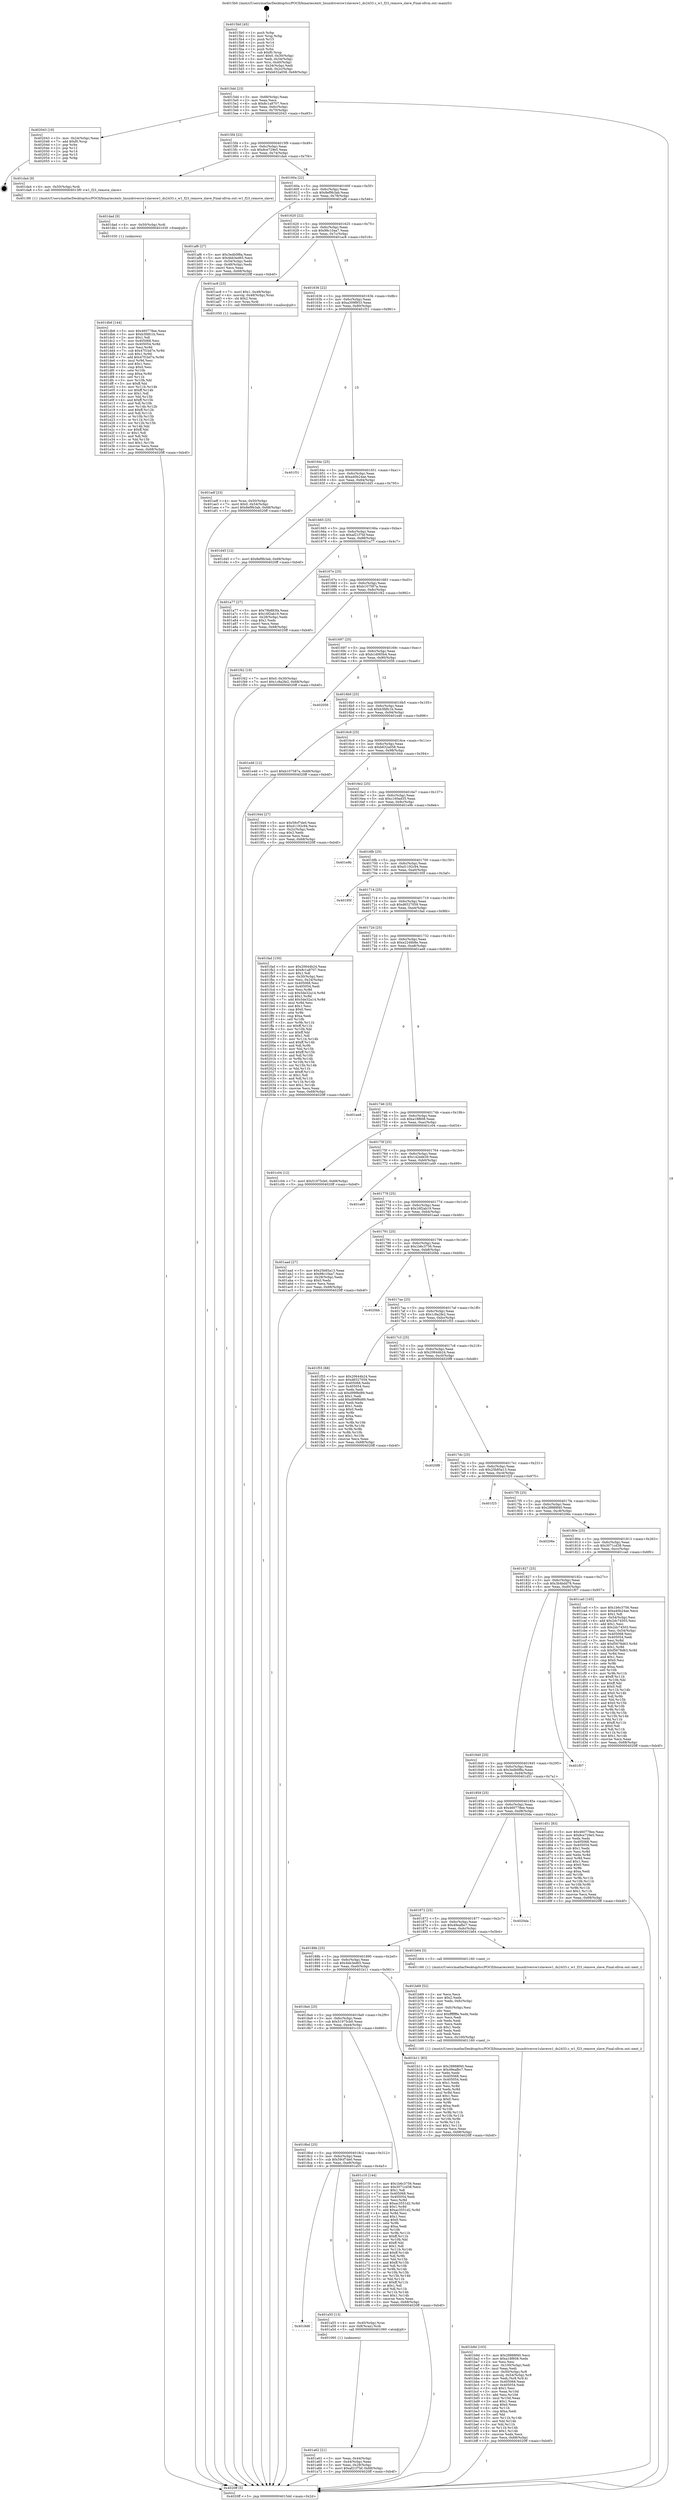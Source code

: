 digraph "0x4015b0" {
  label = "0x4015b0 (/mnt/c/Users/mathe/Desktop/tcc/POCII/binaries/extr_linuxdriversw1slavesw1_ds2433.c_w1_f23_remove_slave_Final-ollvm.out::main(0))"
  labelloc = "t"
  node[shape=record]

  Entry [label="",width=0.3,height=0.3,shape=circle,fillcolor=black,style=filled]
  "0x4015dd" [label="{
     0x4015dd [23]\l
     | [instrs]\l
     &nbsp;&nbsp;0x4015dd \<+3\>: mov -0x68(%rbp),%eax\l
     &nbsp;&nbsp;0x4015e0 \<+2\>: mov %eax,%ecx\l
     &nbsp;&nbsp;0x4015e2 \<+6\>: sub $0x8c1a8707,%ecx\l
     &nbsp;&nbsp;0x4015e8 \<+3\>: mov %eax,-0x6c(%rbp)\l
     &nbsp;&nbsp;0x4015eb \<+3\>: mov %ecx,-0x70(%rbp)\l
     &nbsp;&nbsp;0x4015ee \<+6\>: je 0000000000402043 \<main+0xa93\>\l
  }"]
  "0x402043" [label="{
     0x402043 [19]\l
     | [instrs]\l
     &nbsp;&nbsp;0x402043 \<+3\>: mov -0x24(%rbp),%eax\l
     &nbsp;&nbsp;0x402046 \<+7\>: add $0xf0,%rsp\l
     &nbsp;&nbsp;0x40204d \<+1\>: pop %rbx\l
     &nbsp;&nbsp;0x40204e \<+2\>: pop %r12\l
     &nbsp;&nbsp;0x402050 \<+2\>: pop %r14\l
     &nbsp;&nbsp;0x402052 \<+2\>: pop %r15\l
     &nbsp;&nbsp;0x402054 \<+1\>: pop %rbp\l
     &nbsp;&nbsp;0x402055 \<+1\>: ret\l
  }"]
  "0x4015f4" [label="{
     0x4015f4 [22]\l
     | [instrs]\l
     &nbsp;&nbsp;0x4015f4 \<+5\>: jmp 00000000004015f9 \<main+0x49\>\l
     &nbsp;&nbsp;0x4015f9 \<+3\>: mov -0x6c(%rbp),%eax\l
     &nbsp;&nbsp;0x4015fc \<+5\>: sub $0x8ce729e5,%eax\l
     &nbsp;&nbsp;0x401601 \<+3\>: mov %eax,-0x74(%rbp)\l
     &nbsp;&nbsp;0x401604 \<+6\>: je 0000000000401da4 \<main+0x7f4\>\l
  }"]
  Exit [label="",width=0.3,height=0.3,shape=circle,fillcolor=black,style=filled,peripheries=2]
  "0x401da4" [label="{
     0x401da4 [9]\l
     | [instrs]\l
     &nbsp;&nbsp;0x401da4 \<+4\>: mov -0x50(%rbp),%rdi\l
     &nbsp;&nbsp;0x401da8 \<+5\>: call 00000000004013f0 \<w1_f23_remove_slave\>\l
     | [calls]\l
     &nbsp;&nbsp;0x4013f0 \{1\} (/mnt/c/Users/mathe/Desktop/tcc/POCII/binaries/extr_linuxdriversw1slavesw1_ds2433.c_w1_f23_remove_slave_Final-ollvm.out::w1_f23_remove_slave)\l
  }"]
  "0x40160a" [label="{
     0x40160a [22]\l
     | [instrs]\l
     &nbsp;&nbsp;0x40160a \<+5\>: jmp 000000000040160f \<main+0x5f\>\l
     &nbsp;&nbsp;0x40160f \<+3\>: mov -0x6c(%rbp),%eax\l
     &nbsp;&nbsp;0x401612 \<+5\>: sub $0x8ef9b3ab,%eax\l
     &nbsp;&nbsp;0x401617 \<+3\>: mov %eax,-0x78(%rbp)\l
     &nbsp;&nbsp;0x40161a \<+6\>: je 0000000000401af6 \<main+0x546\>\l
  }"]
  "0x401db6" [label="{
     0x401db6 [144]\l
     | [instrs]\l
     &nbsp;&nbsp;0x401db6 \<+5\>: mov $0x460778ee,%eax\l
     &nbsp;&nbsp;0x401dbb \<+5\>: mov $0xb3fdfc1b,%ecx\l
     &nbsp;&nbsp;0x401dc0 \<+2\>: mov $0x1,%dl\l
     &nbsp;&nbsp;0x401dc2 \<+7\>: mov 0x405068,%esi\l
     &nbsp;&nbsp;0x401dc9 \<+8\>: mov 0x405054,%r8d\l
     &nbsp;&nbsp;0x401dd1 \<+3\>: mov %esi,%r9d\l
     &nbsp;&nbsp;0x401dd4 \<+7\>: sub $0x47f1bd7e,%r9d\l
     &nbsp;&nbsp;0x401ddb \<+4\>: sub $0x1,%r9d\l
     &nbsp;&nbsp;0x401ddf \<+7\>: add $0x47f1bd7e,%r9d\l
     &nbsp;&nbsp;0x401de6 \<+4\>: imul %r9d,%esi\l
     &nbsp;&nbsp;0x401dea \<+3\>: and $0x1,%esi\l
     &nbsp;&nbsp;0x401ded \<+3\>: cmp $0x0,%esi\l
     &nbsp;&nbsp;0x401df0 \<+4\>: sete %r10b\l
     &nbsp;&nbsp;0x401df4 \<+4\>: cmp $0xa,%r8d\l
     &nbsp;&nbsp;0x401df8 \<+4\>: setl %r11b\l
     &nbsp;&nbsp;0x401dfc \<+3\>: mov %r10b,%bl\l
     &nbsp;&nbsp;0x401dff \<+3\>: xor $0xff,%bl\l
     &nbsp;&nbsp;0x401e02 \<+3\>: mov %r11b,%r14b\l
     &nbsp;&nbsp;0x401e05 \<+4\>: xor $0xff,%r14b\l
     &nbsp;&nbsp;0x401e09 \<+3\>: xor $0x1,%dl\l
     &nbsp;&nbsp;0x401e0c \<+3\>: mov %bl,%r15b\l
     &nbsp;&nbsp;0x401e0f \<+4\>: and $0xff,%r15b\l
     &nbsp;&nbsp;0x401e13 \<+3\>: and %dl,%r10b\l
     &nbsp;&nbsp;0x401e16 \<+3\>: mov %r14b,%r12b\l
     &nbsp;&nbsp;0x401e19 \<+4\>: and $0xff,%r12b\l
     &nbsp;&nbsp;0x401e1d \<+3\>: and %dl,%r11b\l
     &nbsp;&nbsp;0x401e20 \<+3\>: or %r10b,%r15b\l
     &nbsp;&nbsp;0x401e23 \<+3\>: or %r11b,%r12b\l
     &nbsp;&nbsp;0x401e26 \<+3\>: xor %r12b,%r15b\l
     &nbsp;&nbsp;0x401e29 \<+3\>: or %r14b,%bl\l
     &nbsp;&nbsp;0x401e2c \<+3\>: xor $0xff,%bl\l
     &nbsp;&nbsp;0x401e2f \<+3\>: or $0x1,%dl\l
     &nbsp;&nbsp;0x401e32 \<+2\>: and %dl,%bl\l
     &nbsp;&nbsp;0x401e34 \<+3\>: or %bl,%r15b\l
     &nbsp;&nbsp;0x401e37 \<+4\>: test $0x1,%r15b\l
     &nbsp;&nbsp;0x401e3b \<+3\>: cmovne %ecx,%eax\l
     &nbsp;&nbsp;0x401e3e \<+3\>: mov %eax,-0x68(%rbp)\l
     &nbsp;&nbsp;0x401e41 \<+5\>: jmp 00000000004020ff \<main+0xb4f\>\l
  }"]
  "0x401af6" [label="{
     0x401af6 [27]\l
     | [instrs]\l
     &nbsp;&nbsp;0x401af6 \<+5\>: mov $0x3edb0f8a,%eax\l
     &nbsp;&nbsp;0x401afb \<+5\>: mov $0x4bb3ed65,%ecx\l
     &nbsp;&nbsp;0x401b00 \<+3\>: mov -0x54(%rbp),%edx\l
     &nbsp;&nbsp;0x401b03 \<+3\>: cmp -0x48(%rbp),%edx\l
     &nbsp;&nbsp;0x401b06 \<+3\>: cmovl %ecx,%eax\l
     &nbsp;&nbsp;0x401b09 \<+3\>: mov %eax,-0x68(%rbp)\l
     &nbsp;&nbsp;0x401b0c \<+5\>: jmp 00000000004020ff \<main+0xb4f\>\l
  }"]
  "0x401620" [label="{
     0x401620 [22]\l
     | [instrs]\l
     &nbsp;&nbsp;0x401620 \<+5\>: jmp 0000000000401625 \<main+0x75\>\l
     &nbsp;&nbsp;0x401625 \<+3\>: mov -0x6c(%rbp),%eax\l
     &nbsp;&nbsp;0x401628 \<+5\>: sub $0x98c10aa7,%eax\l
     &nbsp;&nbsp;0x40162d \<+3\>: mov %eax,-0x7c(%rbp)\l
     &nbsp;&nbsp;0x401630 \<+6\>: je 0000000000401ac8 \<main+0x518\>\l
  }"]
  "0x401dad" [label="{
     0x401dad [9]\l
     | [instrs]\l
     &nbsp;&nbsp;0x401dad \<+4\>: mov -0x50(%rbp),%rdi\l
     &nbsp;&nbsp;0x401db1 \<+5\>: call 0000000000401030 \<free@plt\>\l
     | [calls]\l
     &nbsp;&nbsp;0x401030 \{1\} (unknown)\l
  }"]
  "0x401ac8" [label="{
     0x401ac8 [23]\l
     | [instrs]\l
     &nbsp;&nbsp;0x401ac8 \<+7\>: movl $0x1,-0x48(%rbp)\l
     &nbsp;&nbsp;0x401acf \<+4\>: movslq -0x48(%rbp),%rax\l
     &nbsp;&nbsp;0x401ad3 \<+4\>: shl $0x2,%rax\l
     &nbsp;&nbsp;0x401ad7 \<+3\>: mov %rax,%rdi\l
     &nbsp;&nbsp;0x401ada \<+5\>: call 0000000000401050 \<malloc@plt\>\l
     | [calls]\l
     &nbsp;&nbsp;0x401050 \{1\} (unknown)\l
  }"]
  "0x401636" [label="{
     0x401636 [22]\l
     | [instrs]\l
     &nbsp;&nbsp;0x401636 \<+5\>: jmp 000000000040163b \<main+0x8b\>\l
     &nbsp;&nbsp;0x40163b \<+3\>: mov -0x6c(%rbp),%eax\l
     &nbsp;&nbsp;0x40163e \<+5\>: sub $0xa309f933,%eax\l
     &nbsp;&nbsp;0x401643 \<+3\>: mov %eax,-0x80(%rbp)\l
     &nbsp;&nbsp;0x401646 \<+6\>: je 0000000000401f31 \<main+0x981\>\l
  }"]
  "0x401b9d" [label="{
     0x401b9d [103]\l
     | [instrs]\l
     &nbsp;&nbsp;0x401b9d \<+5\>: mov $0x28888f40,%ecx\l
     &nbsp;&nbsp;0x401ba2 \<+5\>: mov $0xa18f608,%edx\l
     &nbsp;&nbsp;0x401ba7 \<+2\>: xor %esi,%esi\l
     &nbsp;&nbsp;0x401ba9 \<+6\>: mov -0x100(%rbp),%edi\l
     &nbsp;&nbsp;0x401baf \<+3\>: imul %eax,%edi\l
     &nbsp;&nbsp;0x401bb2 \<+4\>: mov -0x50(%rbp),%r8\l
     &nbsp;&nbsp;0x401bb6 \<+4\>: movslq -0x54(%rbp),%r9\l
     &nbsp;&nbsp;0x401bba \<+4\>: mov %edi,(%r8,%r9,4)\l
     &nbsp;&nbsp;0x401bbe \<+7\>: mov 0x405068,%eax\l
     &nbsp;&nbsp;0x401bc5 \<+7\>: mov 0x405054,%edi\l
     &nbsp;&nbsp;0x401bcc \<+3\>: sub $0x1,%esi\l
     &nbsp;&nbsp;0x401bcf \<+3\>: mov %eax,%r10d\l
     &nbsp;&nbsp;0x401bd2 \<+3\>: add %esi,%r10d\l
     &nbsp;&nbsp;0x401bd5 \<+4\>: imul %r10d,%eax\l
     &nbsp;&nbsp;0x401bd9 \<+3\>: and $0x1,%eax\l
     &nbsp;&nbsp;0x401bdc \<+3\>: cmp $0x0,%eax\l
     &nbsp;&nbsp;0x401bdf \<+4\>: sete %r11b\l
     &nbsp;&nbsp;0x401be3 \<+3\>: cmp $0xa,%edi\l
     &nbsp;&nbsp;0x401be6 \<+3\>: setl %bl\l
     &nbsp;&nbsp;0x401be9 \<+3\>: mov %r11b,%r14b\l
     &nbsp;&nbsp;0x401bec \<+3\>: and %bl,%r14b\l
     &nbsp;&nbsp;0x401bef \<+3\>: xor %bl,%r11b\l
     &nbsp;&nbsp;0x401bf2 \<+3\>: or %r11b,%r14b\l
     &nbsp;&nbsp;0x401bf5 \<+4\>: test $0x1,%r14b\l
     &nbsp;&nbsp;0x401bf9 \<+3\>: cmovne %edx,%ecx\l
     &nbsp;&nbsp;0x401bfc \<+3\>: mov %ecx,-0x68(%rbp)\l
     &nbsp;&nbsp;0x401bff \<+5\>: jmp 00000000004020ff \<main+0xb4f\>\l
  }"]
  "0x401f31" [label="{
     0x401f31\l
  }", style=dashed]
  "0x40164c" [label="{
     0x40164c [25]\l
     | [instrs]\l
     &nbsp;&nbsp;0x40164c \<+5\>: jmp 0000000000401651 \<main+0xa1\>\l
     &nbsp;&nbsp;0x401651 \<+3\>: mov -0x6c(%rbp),%eax\l
     &nbsp;&nbsp;0x401654 \<+5\>: sub $0xa40b24ae,%eax\l
     &nbsp;&nbsp;0x401659 \<+6\>: mov %eax,-0x84(%rbp)\l
     &nbsp;&nbsp;0x40165f \<+6\>: je 0000000000401d45 \<main+0x795\>\l
  }"]
  "0x401b69" [label="{
     0x401b69 [52]\l
     | [instrs]\l
     &nbsp;&nbsp;0x401b69 \<+2\>: xor %ecx,%ecx\l
     &nbsp;&nbsp;0x401b6b \<+5\>: mov $0x2,%edx\l
     &nbsp;&nbsp;0x401b70 \<+6\>: mov %edx,-0xfc(%rbp)\l
     &nbsp;&nbsp;0x401b76 \<+1\>: cltd\l
     &nbsp;&nbsp;0x401b77 \<+6\>: mov -0xfc(%rbp),%esi\l
     &nbsp;&nbsp;0x401b7d \<+2\>: idiv %esi\l
     &nbsp;&nbsp;0x401b7f \<+6\>: imul $0xfffffffe,%edx,%edx\l
     &nbsp;&nbsp;0x401b85 \<+2\>: mov %ecx,%edi\l
     &nbsp;&nbsp;0x401b87 \<+2\>: sub %edx,%edi\l
     &nbsp;&nbsp;0x401b89 \<+2\>: mov %ecx,%edx\l
     &nbsp;&nbsp;0x401b8b \<+3\>: sub $0x1,%edx\l
     &nbsp;&nbsp;0x401b8e \<+2\>: add %edx,%edi\l
     &nbsp;&nbsp;0x401b90 \<+2\>: sub %edi,%ecx\l
     &nbsp;&nbsp;0x401b92 \<+6\>: mov %ecx,-0x100(%rbp)\l
     &nbsp;&nbsp;0x401b98 \<+5\>: call 0000000000401160 \<next_i\>\l
     | [calls]\l
     &nbsp;&nbsp;0x401160 \{1\} (/mnt/c/Users/mathe/Desktop/tcc/POCII/binaries/extr_linuxdriversw1slavesw1_ds2433.c_w1_f23_remove_slave_Final-ollvm.out::next_i)\l
  }"]
  "0x401d45" [label="{
     0x401d45 [12]\l
     | [instrs]\l
     &nbsp;&nbsp;0x401d45 \<+7\>: movl $0x8ef9b3ab,-0x68(%rbp)\l
     &nbsp;&nbsp;0x401d4c \<+5\>: jmp 00000000004020ff \<main+0xb4f\>\l
  }"]
  "0x401665" [label="{
     0x401665 [25]\l
     | [instrs]\l
     &nbsp;&nbsp;0x401665 \<+5\>: jmp 000000000040166a \<main+0xba\>\l
     &nbsp;&nbsp;0x40166a \<+3\>: mov -0x6c(%rbp),%eax\l
     &nbsp;&nbsp;0x40166d \<+5\>: sub $0xaf21f7bf,%eax\l
     &nbsp;&nbsp;0x401672 \<+6\>: mov %eax,-0x88(%rbp)\l
     &nbsp;&nbsp;0x401678 \<+6\>: je 0000000000401a77 \<main+0x4c7\>\l
  }"]
  "0x401adf" [label="{
     0x401adf [23]\l
     | [instrs]\l
     &nbsp;&nbsp;0x401adf \<+4\>: mov %rax,-0x50(%rbp)\l
     &nbsp;&nbsp;0x401ae3 \<+7\>: movl $0x0,-0x54(%rbp)\l
     &nbsp;&nbsp;0x401aea \<+7\>: movl $0x8ef9b3ab,-0x68(%rbp)\l
     &nbsp;&nbsp;0x401af1 \<+5\>: jmp 00000000004020ff \<main+0xb4f\>\l
  }"]
  "0x401a77" [label="{
     0x401a77 [27]\l
     | [instrs]\l
     &nbsp;&nbsp;0x401a77 \<+5\>: mov $0x79b883fa,%eax\l
     &nbsp;&nbsp;0x401a7c \<+5\>: mov $0x16f2ab19,%ecx\l
     &nbsp;&nbsp;0x401a81 \<+3\>: mov -0x28(%rbp),%edx\l
     &nbsp;&nbsp;0x401a84 \<+3\>: cmp $0x1,%edx\l
     &nbsp;&nbsp;0x401a87 \<+3\>: cmovl %ecx,%eax\l
     &nbsp;&nbsp;0x401a8a \<+3\>: mov %eax,-0x68(%rbp)\l
     &nbsp;&nbsp;0x401a8d \<+5\>: jmp 00000000004020ff \<main+0xb4f\>\l
  }"]
  "0x40167e" [label="{
     0x40167e [25]\l
     | [instrs]\l
     &nbsp;&nbsp;0x40167e \<+5\>: jmp 0000000000401683 \<main+0xd3\>\l
     &nbsp;&nbsp;0x401683 \<+3\>: mov -0x6c(%rbp),%eax\l
     &nbsp;&nbsp;0x401686 \<+5\>: sub $0xb107587a,%eax\l
     &nbsp;&nbsp;0x40168b \<+6\>: mov %eax,-0x8c(%rbp)\l
     &nbsp;&nbsp;0x401691 \<+6\>: je 0000000000401f42 \<main+0x992\>\l
  }"]
  "0x401a62" [label="{
     0x401a62 [21]\l
     | [instrs]\l
     &nbsp;&nbsp;0x401a62 \<+3\>: mov %eax,-0x44(%rbp)\l
     &nbsp;&nbsp;0x401a65 \<+3\>: mov -0x44(%rbp),%eax\l
     &nbsp;&nbsp;0x401a68 \<+3\>: mov %eax,-0x28(%rbp)\l
     &nbsp;&nbsp;0x401a6b \<+7\>: movl $0xaf21f7bf,-0x68(%rbp)\l
     &nbsp;&nbsp;0x401a72 \<+5\>: jmp 00000000004020ff \<main+0xb4f\>\l
  }"]
  "0x401f42" [label="{
     0x401f42 [19]\l
     | [instrs]\l
     &nbsp;&nbsp;0x401f42 \<+7\>: movl $0x0,-0x30(%rbp)\l
     &nbsp;&nbsp;0x401f49 \<+7\>: movl $0x1c8a2fe2,-0x68(%rbp)\l
     &nbsp;&nbsp;0x401f50 \<+5\>: jmp 00000000004020ff \<main+0xb4f\>\l
  }"]
  "0x401697" [label="{
     0x401697 [25]\l
     | [instrs]\l
     &nbsp;&nbsp;0x401697 \<+5\>: jmp 000000000040169c \<main+0xec\>\l
     &nbsp;&nbsp;0x40169c \<+3\>: mov -0x6c(%rbp),%eax\l
     &nbsp;&nbsp;0x40169f \<+5\>: sub $0xb1d065b4,%eax\l
     &nbsp;&nbsp;0x4016a4 \<+6\>: mov %eax,-0x90(%rbp)\l
     &nbsp;&nbsp;0x4016aa \<+6\>: je 0000000000402056 \<main+0xaa6\>\l
  }"]
  "0x4018d6" [label="{
     0x4018d6\l
  }", style=dashed]
  "0x402056" [label="{
     0x402056\l
  }", style=dashed]
  "0x4016b0" [label="{
     0x4016b0 [25]\l
     | [instrs]\l
     &nbsp;&nbsp;0x4016b0 \<+5\>: jmp 00000000004016b5 \<main+0x105\>\l
     &nbsp;&nbsp;0x4016b5 \<+3\>: mov -0x6c(%rbp),%eax\l
     &nbsp;&nbsp;0x4016b8 \<+5\>: sub $0xb3fdfc1b,%eax\l
     &nbsp;&nbsp;0x4016bd \<+6\>: mov %eax,-0x94(%rbp)\l
     &nbsp;&nbsp;0x4016c3 \<+6\>: je 0000000000401e46 \<main+0x896\>\l
  }"]
  "0x401a55" [label="{
     0x401a55 [13]\l
     | [instrs]\l
     &nbsp;&nbsp;0x401a55 \<+4\>: mov -0x40(%rbp),%rax\l
     &nbsp;&nbsp;0x401a59 \<+4\>: mov 0x8(%rax),%rdi\l
     &nbsp;&nbsp;0x401a5d \<+5\>: call 0000000000401060 \<atoi@plt\>\l
     | [calls]\l
     &nbsp;&nbsp;0x401060 \{1\} (unknown)\l
  }"]
  "0x401e46" [label="{
     0x401e46 [12]\l
     | [instrs]\l
     &nbsp;&nbsp;0x401e46 \<+7\>: movl $0xb107587a,-0x68(%rbp)\l
     &nbsp;&nbsp;0x401e4d \<+5\>: jmp 00000000004020ff \<main+0xb4f\>\l
  }"]
  "0x4016c9" [label="{
     0x4016c9 [25]\l
     | [instrs]\l
     &nbsp;&nbsp;0x4016c9 \<+5\>: jmp 00000000004016ce \<main+0x11e\>\l
     &nbsp;&nbsp;0x4016ce \<+3\>: mov -0x6c(%rbp),%eax\l
     &nbsp;&nbsp;0x4016d1 \<+5\>: sub $0xb632a058,%eax\l
     &nbsp;&nbsp;0x4016d6 \<+6\>: mov %eax,-0x98(%rbp)\l
     &nbsp;&nbsp;0x4016dc \<+6\>: je 0000000000401944 \<main+0x394\>\l
  }"]
  "0x4018bd" [label="{
     0x4018bd [25]\l
     | [instrs]\l
     &nbsp;&nbsp;0x4018bd \<+5\>: jmp 00000000004018c2 \<main+0x312\>\l
     &nbsp;&nbsp;0x4018c2 \<+3\>: mov -0x6c(%rbp),%eax\l
     &nbsp;&nbsp;0x4018c5 \<+5\>: sub $0x59cf7de0,%eax\l
     &nbsp;&nbsp;0x4018ca \<+6\>: mov %eax,-0xe8(%rbp)\l
     &nbsp;&nbsp;0x4018d0 \<+6\>: je 0000000000401a55 \<main+0x4a5\>\l
  }"]
  "0x401944" [label="{
     0x401944 [27]\l
     | [instrs]\l
     &nbsp;&nbsp;0x401944 \<+5\>: mov $0x59cf7de0,%eax\l
     &nbsp;&nbsp;0x401949 \<+5\>: mov $0xd1192c94,%ecx\l
     &nbsp;&nbsp;0x40194e \<+3\>: mov -0x2c(%rbp),%edx\l
     &nbsp;&nbsp;0x401951 \<+3\>: cmp $0x2,%edx\l
     &nbsp;&nbsp;0x401954 \<+3\>: cmovne %ecx,%eax\l
     &nbsp;&nbsp;0x401957 \<+3\>: mov %eax,-0x68(%rbp)\l
     &nbsp;&nbsp;0x40195a \<+5\>: jmp 00000000004020ff \<main+0xb4f\>\l
  }"]
  "0x4016e2" [label="{
     0x4016e2 [25]\l
     | [instrs]\l
     &nbsp;&nbsp;0x4016e2 \<+5\>: jmp 00000000004016e7 \<main+0x137\>\l
     &nbsp;&nbsp;0x4016e7 \<+3\>: mov -0x6c(%rbp),%eax\l
     &nbsp;&nbsp;0x4016ea \<+5\>: sub $0xc160ad35,%eax\l
     &nbsp;&nbsp;0x4016ef \<+6\>: mov %eax,-0x9c(%rbp)\l
     &nbsp;&nbsp;0x4016f5 \<+6\>: je 0000000000401e9b \<main+0x8eb\>\l
  }"]
  "0x4020ff" [label="{
     0x4020ff [5]\l
     | [instrs]\l
     &nbsp;&nbsp;0x4020ff \<+5\>: jmp 00000000004015dd \<main+0x2d\>\l
  }"]
  "0x4015b0" [label="{
     0x4015b0 [45]\l
     | [instrs]\l
     &nbsp;&nbsp;0x4015b0 \<+1\>: push %rbp\l
     &nbsp;&nbsp;0x4015b1 \<+3\>: mov %rsp,%rbp\l
     &nbsp;&nbsp;0x4015b4 \<+2\>: push %r15\l
     &nbsp;&nbsp;0x4015b6 \<+2\>: push %r14\l
     &nbsp;&nbsp;0x4015b8 \<+2\>: push %r12\l
     &nbsp;&nbsp;0x4015ba \<+1\>: push %rbx\l
     &nbsp;&nbsp;0x4015bb \<+7\>: sub $0xf0,%rsp\l
     &nbsp;&nbsp;0x4015c2 \<+7\>: movl $0x0,-0x30(%rbp)\l
     &nbsp;&nbsp;0x4015c9 \<+3\>: mov %edi,-0x34(%rbp)\l
     &nbsp;&nbsp;0x4015cc \<+4\>: mov %rsi,-0x40(%rbp)\l
     &nbsp;&nbsp;0x4015d0 \<+3\>: mov -0x34(%rbp),%edi\l
     &nbsp;&nbsp;0x4015d3 \<+3\>: mov %edi,-0x2c(%rbp)\l
     &nbsp;&nbsp;0x4015d6 \<+7\>: movl $0xb632a058,-0x68(%rbp)\l
  }"]
  "0x401c10" [label="{
     0x401c10 [144]\l
     | [instrs]\l
     &nbsp;&nbsp;0x401c10 \<+5\>: mov $0x1b6c3756,%eax\l
     &nbsp;&nbsp;0x401c15 \<+5\>: mov $0x3071cd38,%ecx\l
     &nbsp;&nbsp;0x401c1a \<+2\>: mov $0x1,%dl\l
     &nbsp;&nbsp;0x401c1c \<+7\>: mov 0x405068,%esi\l
     &nbsp;&nbsp;0x401c23 \<+7\>: mov 0x405054,%edi\l
     &nbsp;&nbsp;0x401c2a \<+3\>: mov %esi,%r8d\l
     &nbsp;&nbsp;0x401c2d \<+7\>: sub $0xac3551d2,%r8d\l
     &nbsp;&nbsp;0x401c34 \<+4\>: sub $0x1,%r8d\l
     &nbsp;&nbsp;0x401c38 \<+7\>: add $0xac3551d2,%r8d\l
     &nbsp;&nbsp;0x401c3f \<+4\>: imul %r8d,%esi\l
     &nbsp;&nbsp;0x401c43 \<+3\>: and $0x1,%esi\l
     &nbsp;&nbsp;0x401c46 \<+3\>: cmp $0x0,%esi\l
     &nbsp;&nbsp;0x401c49 \<+4\>: sete %r9b\l
     &nbsp;&nbsp;0x401c4d \<+3\>: cmp $0xa,%edi\l
     &nbsp;&nbsp;0x401c50 \<+4\>: setl %r10b\l
     &nbsp;&nbsp;0x401c54 \<+3\>: mov %r9b,%r11b\l
     &nbsp;&nbsp;0x401c57 \<+4\>: xor $0xff,%r11b\l
     &nbsp;&nbsp;0x401c5b \<+3\>: mov %r10b,%bl\l
     &nbsp;&nbsp;0x401c5e \<+3\>: xor $0xff,%bl\l
     &nbsp;&nbsp;0x401c61 \<+3\>: xor $0x1,%dl\l
     &nbsp;&nbsp;0x401c64 \<+3\>: mov %r11b,%r14b\l
     &nbsp;&nbsp;0x401c67 \<+4\>: and $0xff,%r14b\l
     &nbsp;&nbsp;0x401c6b \<+3\>: and %dl,%r9b\l
     &nbsp;&nbsp;0x401c6e \<+3\>: mov %bl,%r15b\l
     &nbsp;&nbsp;0x401c71 \<+4\>: and $0xff,%r15b\l
     &nbsp;&nbsp;0x401c75 \<+3\>: and %dl,%r10b\l
     &nbsp;&nbsp;0x401c78 \<+3\>: or %r9b,%r14b\l
     &nbsp;&nbsp;0x401c7b \<+3\>: or %r10b,%r15b\l
     &nbsp;&nbsp;0x401c7e \<+3\>: xor %r15b,%r14b\l
     &nbsp;&nbsp;0x401c81 \<+3\>: or %bl,%r11b\l
     &nbsp;&nbsp;0x401c84 \<+4\>: xor $0xff,%r11b\l
     &nbsp;&nbsp;0x401c88 \<+3\>: or $0x1,%dl\l
     &nbsp;&nbsp;0x401c8b \<+3\>: and %dl,%r11b\l
     &nbsp;&nbsp;0x401c8e \<+3\>: or %r11b,%r14b\l
     &nbsp;&nbsp;0x401c91 \<+4\>: test $0x1,%r14b\l
     &nbsp;&nbsp;0x401c95 \<+3\>: cmovne %ecx,%eax\l
     &nbsp;&nbsp;0x401c98 \<+3\>: mov %eax,-0x68(%rbp)\l
     &nbsp;&nbsp;0x401c9b \<+5\>: jmp 00000000004020ff \<main+0xb4f\>\l
  }"]
  "0x401e9b" [label="{
     0x401e9b\l
  }", style=dashed]
  "0x4016fb" [label="{
     0x4016fb [25]\l
     | [instrs]\l
     &nbsp;&nbsp;0x4016fb \<+5\>: jmp 0000000000401700 \<main+0x150\>\l
     &nbsp;&nbsp;0x401700 \<+3\>: mov -0x6c(%rbp),%eax\l
     &nbsp;&nbsp;0x401703 \<+5\>: sub $0xd1192c94,%eax\l
     &nbsp;&nbsp;0x401708 \<+6\>: mov %eax,-0xa0(%rbp)\l
     &nbsp;&nbsp;0x40170e \<+6\>: je 000000000040195f \<main+0x3af\>\l
  }"]
  "0x4018a4" [label="{
     0x4018a4 [25]\l
     | [instrs]\l
     &nbsp;&nbsp;0x4018a4 \<+5\>: jmp 00000000004018a9 \<main+0x2f9\>\l
     &nbsp;&nbsp;0x4018a9 \<+3\>: mov -0x6c(%rbp),%eax\l
     &nbsp;&nbsp;0x4018ac \<+5\>: sub $0x51975cb0,%eax\l
     &nbsp;&nbsp;0x4018b1 \<+6\>: mov %eax,-0xe4(%rbp)\l
     &nbsp;&nbsp;0x4018b7 \<+6\>: je 0000000000401c10 \<main+0x660\>\l
  }"]
  "0x40195f" [label="{
     0x40195f\l
  }", style=dashed]
  "0x401714" [label="{
     0x401714 [25]\l
     | [instrs]\l
     &nbsp;&nbsp;0x401714 \<+5\>: jmp 0000000000401719 \<main+0x169\>\l
     &nbsp;&nbsp;0x401719 \<+3\>: mov -0x6c(%rbp),%eax\l
     &nbsp;&nbsp;0x40171c \<+5\>: sub $0xd6527059,%eax\l
     &nbsp;&nbsp;0x401721 \<+6\>: mov %eax,-0xa4(%rbp)\l
     &nbsp;&nbsp;0x401727 \<+6\>: je 0000000000401fad \<main+0x9fd\>\l
  }"]
  "0x401b11" [label="{
     0x401b11 [83]\l
     | [instrs]\l
     &nbsp;&nbsp;0x401b11 \<+5\>: mov $0x28888f40,%eax\l
     &nbsp;&nbsp;0x401b16 \<+5\>: mov $0x49eafbc7,%ecx\l
     &nbsp;&nbsp;0x401b1b \<+2\>: xor %edx,%edx\l
     &nbsp;&nbsp;0x401b1d \<+7\>: mov 0x405068,%esi\l
     &nbsp;&nbsp;0x401b24 \<+7\>: mov 0x405054,%edi\l
     &nbsp;&nbsp;0x401b2b \<+3\>: sub $0x1,%edx\l
     &nbsp;&nbsp;0x401b2e \<+3\>: mov %esi,%r8d\l
     &nbsp;&nbsp;0x401b31 \<+3\>: add %edx,%r8d\l
     &nbsp;&nbsp;0x401b34 \<+4\>: imul %r8d,%esi\l
     &nbsp;&nbsp;0x401b38 \<+3\>: and $0x1,%esi\l
     &nbsp;&nbsp;0x401b3b \<+3\>: cmp $0x0,%esi\l
     &nbsp;&nbsp;0x401b3e \<+4\>: sete %r9b\l
     &nbsp;&nbsp;0x401b42 \<+3\>: cmp $0xa,%edi\l
     &nbsp;&nbsp;0x401b45 \<+4\>: setl %r10b\l
     &nbsp;&nbsp;0x401b49 \<+3\>: mov %r9b,%r11b\l
     &nbsp;&nbsp;0x401b4c \<+3\>: and %r10b,%r11b\l
     &nbsp;&nbsp;0x401b4f \<+3\>: xor %r10b,%r9b\l
     &nbsp;&nbsp;0x401b52 \<+3\>: or %r9b,%r11b\l
     &nbsp;&nbsp;0x401b55 \<+4\>: test $0x1,%r11b\l
     &nbsp;&nbsp;0x401b59 \<+3\>: cmovne %ecx,%eax\l
     &nbsp;&nbsp;0x401b5c \<+3\>: mov %eax,-0x68(%rbp)\l
     &nbsp;&nbsp;0x401b5f \<+5\>: jmp 00000000004020ff \<main+0xb4f\>\l
  }"]
  "0x401fad" [label="{
     0x401fad [150]\l
     | [instrs]\l
     &nbsp;&nbsp;0x401fad \<+5\>: mov $0x20644b24,%eax\l
     &nbsp;&nbsp;0x401fb2 \<+5\>: mov $0x8c1a8707,%ecx\l
     &nbsp;&nbsp;0x401fb7 \<+2\>: mov $0x1,%dl\l
     &nbsp;&nbsp;0x401fb9 \<+3\>: mov -0x30(%rbp),%esi\l
     &nbsp;&nbsp;0x401fbc \<+3\>: mov %esi,-0x24(%rbp)\l
     &nbsp;&nbsp;0x401fbf \<+7\>: mov 0x405068,%esi\l
     &nbsp;&nbsp;0x401fc6 \<+7\>: mov 0x405054,%edi\l
     &nbsp;&nbsp;0x401fcd \<+3\>: mov %esi,%r8d\l
     &nbsp;&nbsp;0x401fd0 \<+7\>: sub $0x5de32a14,%r8d\l
     &nbsp;&nbsp;0x401fd7 \<+4\>: sub $0x1,%r8d\l
     &nbsp;&nbsp;0x401fdb \<+7\>: add $0x5de32a14,%r8d\l
     &nbsp;&nbsp;0x401fe2 \<+4\>: imul %r8d,%esi\l
     &nbsp;&nbsp;0x401fe6 \<+3\>: and $0x1,%esi\l
     &nbsp;&nbsp;0x401fe9 \<+3\>: cmp $0x0,%esi\l
     &nbsp;&nbsp;0x401fec \<+4\>: sete %r9b\l
     &nbsp;&nbsp;0x401ff0 \<+3\>: cmp $0xa,%edi\l
     &nbsp;&nbsp;0x401ff3 \<+4\>: setl %r10b\l
     &nbsp;&nbsp;0x401ff7 \<+3\>: mov %r9b,%r11b\l
     &nbsp;&nbsp;0x401ffa \<+4\>: xor $0xff,%r11b\l
     &nbsp;&nbsp;0x401ffe \<+3\>: mov %r10b,%bl\l
     &nbsp;&nbsp;0x402001 \<+3\>: xor $0xff,%bl\l
     &nbsp;&nbsp;0x402004 \<+3\>: xor $0x1,%dl\l
     &nbsp;&nbsp;0x402007 \<+3\>: mov %r11b,%r14b\l
     &nbsp;&nbsp;0x40200a \<+4\>: and $0xff,%r14b\l
     &nbsp;&nbsp;0x40200e \<+3\>: and %dl,%r9b\l
     &nbsp;&nbsp;0x402011 \<+3\>: mov %bl,%r15b\l
     &nbsp;&nbsp;0x402014 \<+4\>: and $0xff,%r15b\l
     &nbsp;&nbsp;0x402018 \<+3\>: and %dl,%r10b\l
     &nbsp;&nbsp;0x40201b \<+3\>: or %r9b,%r14b\l
     &nbsp;&nbsp;0x40201e \<+3\>: or %r10b,%r15b\l
     &nbsp;&nbsp;0x402021 \<+3\>: xor %r15b,%r14b\l
     &nbsp;&nbsp;0x402024 \<+3\>: or %bl,%r11b\l
     &nbsp;&nbsp;0x402027 \<+4\>: xor $0xff,%r11b\l
     &nbsp;&nbsp;0x40202b \<+3\>: or $0x1,%dl\l
     &nbsp;&nbsp;0x40202e \<+3\>: and %dl,%r11b\l
     &nbsp;&nbsp;0x402031 \<+3\>: or %r11b,%r14b\l
     &nbsp;&nbsp;0x402034 \<+4\>: test $0x1,%r14b\l
     &nbsp;&nbsp;0x402038 \<+3\>: cmovne %ecx,%eax\l
     &nbsp;&nbsp;0x40203b \<+3\>: mov %eax,-0x68(%rbp)\l
     &nbsp;&nbsp;0x40203e \<+5\>: jmp 00000000004020ff \<main+0xb4f\>\l
  }"]
  "0x40172d" [label="{
     0x40172d [25]\l
     | [instrs]\l
     &nbsp;&nbsp;0x40172d \<+5\>: jmp 0000000000401732 \<main+0x182\>\l
     &nbsp;&nbsp;0x401732 \<+3\>: mov -0x6c(%rbp),%eax\l
     &nbsp;&nbsp;0x401735 \<+5\>: sub $0xe2246b8e,%eax\l
     &nbsp;&nbsp;0x40173a \<+6\>: mov %eax,-0xa8(%rbp)\l
     &nbsp;&nbsp;0x401740 \<+6\>: je 0000000000401ee8 \<main+0x938\>\l
  }"]
  "0x40188b" [label="{
     0x40188b [25]\l
     | [instrs]\l
     &nbsp;&nbsp;0x40188b \<+5\>: jmp 0000000000401890 \<main+0x2e0\>\l
     &nbsp;&nbsp;0x401890 \<+3\>: mov -0x6c(%rbp),%eax\l
     &nbsp;&nbsp;0x401893 \<+5\>: sub $0x4bb3ed65,%eax\l
     &nbsp;&nbsp;0x401898 \<+6\>: mov %eax,-0xe0(%rbp)\l
     &nbsp;&nbsp;0x40189e \<+6\>: je 0000000000401b11 \<main+0x561\>\l
  }"]
  "0x401ee8" [label="{
     0x401ee8\l
  }", style=dashed]
  "0x401746" [label="{
     0x401746 [25]\l
     | [instrs]\l
     &nbsp;&nbsp;0x401746 \<+5\>: jmp 000000000040174b \<main+0x19b\>\l
     &nbsp;&nbsp;0x40174b \<+3\>: mov -0x6c(%rbp),%eax\l
     &nbsp;&nbsp;0x40174e \<+5\>: sub $0xa18f608,%eax\l
     &nbsp;&nbsp;0x401753 \<+6\>: mov %eax,-0xac(%rbp)\l
     &nbsp;&nbsp;0x401759 \<+6\>: je 0000000000401c04 \<main+0x654\>\l
  }"]
  "0x401b64" [label="{
     0x401b64 [5]\l
     | [instrs]\l
     &nbsp;&nbsp;0x401b64 \<+5\>: call 0000000000401160 \<next_i\>\l
     | [calls]\l
     &nbsp;&nbsp;0x401160 \{1\} (/mnt/c/Users/mathe/Desktop/tcc/POCII/binaries/extr_linuxdriversw1slavesw1_ds2433.c_w1_f23_remove_slave_Final-ollvm.out::next_i)\l
  }"]
  "0x401c04" [label="{
     0x401c04 [12]\l
     | [instrs]\l
     &nbsp;&nbsp;0x401c04 \<+7\>: movl $0x51975cb0,-0x68(%rbp)\l
     &nbsp;&nbsp;0x401c0b \<+5\>: jmp 00000000004020ff \<main+0xb4f\>\l
  }"]
  "0x40175f" [label="{
     0x40175f [25]\l
     | [instrs]\l
     &nbsp;&nbsp;0x40175f \<+5\>: jmp 0000000000401764 \<main+0x1b4\>\l
     &nbsp;&nbsp;0x401764 \<+3\>: mov -0x6c(%rbp),%eax\l
     &nbsp;&nbsp;0x401767 \<+5\>: sub $0x142ede39,%eax\l
     &nbsp;&nbsp;0x40176c \<+6\>: mov %eax,-0xb0(%rbp)\l
     &nbsp;&nbsp;0x401772 \<+6\>: je 0000000000401a49 \<main+0x499\>\l
  }"]
  "0x401872" [label="{
     0x401872 [25]\l
     | [instrs]\l
     &nbsp;&nbsp;0x401872 \<+5\>: jmp 0000000000401877 \<main+0x2c7\>\l
     &nbsp;&nbsp;0x401877 \<+3\>: mov -0x6c(%rbp),%eax\l
     &nbsp;&nbsp;0x40187a \<+5\>: sub $0x49eafbc7,%eax\l
     &nbsp;&nbsp;0x40187f \<+6\>: mov %eax,-0xdc(%rbp)\l
     &nbsp;&nbsp;0x401885 \<+6\>: je 0000000000401b64 \<main+0x5b4\>\l
  }"]
  "0x401a49" [label="{
     0x401a49\l
  }", style=dashed]
  "0x401778" [label="{
     0x401778 [25]\l
     | [instrs]\l
     &nbsp;&nbsp;0x401778 \<+5\>: jmp 000000000040177d \<main+0x1cd\>\l
     &nbsp;&nbsp;0x40177d \<+3\>: mov -0x6c(%rbp),%eax\l
     &nbsp;&nbsp;0x401780 \<+5\>: sub $0x16f2ab19,%eax\l
     &nbsp;&nbsp;0x401785 \<+6\>: mov %eax,-0xb4(%rbp)\l
     &nbsp;&nbsp;0x40178b \<+6\>: je 0000000000401aad \<main+0x4fd\>\l
  }"]
  "0x4020da" [label="{
     0x4020da\l
  }", style=dashed]
  "0x401aad" [label="{
     0x401aad [27]\l
     | [instrs]\l
     &nbsp;&nbsp;0x401aad \<+5\>: mov $0x25b85a13,%eax\l
     &nbsp;&nbsp;0x401ab2 \<+5\>: mov $0x98c10aa7,%ecx\l
     &nbsp;&nbsp;0x401ab7 \<+3\>: mov -0x28(%rbp),%edx\l
     &nbsp;&nbsp;0x401aba \<+3\>: cmp $0x0,%edx\l
     &nbsp;&nbsp;0x401abd \<+3\>: cmove %ecx,%eax\l
     &nbsp;&nbsp;0x401ac0 \<+3\>: mov %eax,-0x68(%rbp)\l
     &nbsp;&nbsp;0x401ac3 \<+5\>: jmp 00000000004020ff \<main+0xb4f\>\l
  }"]
  "0x401791" [label="{
     0x401791 [25]\l
     | [instrs]\l
     &nbsp;&nbsp;0x401791 \<+5\>: jmp 0000000000401796 \<main+0x1e6\>\l
     &nbsp;&nbsp;0x401796 \<+3\>: mov -0x6c(%rbp),%eax\l
     &nbsp;&nbsp;0x401799 \<+5\>: sub $0x1b6c3756,%eax\l
     &nbsp;&nbsp;0x40179e \<+6\>: mov %eax,-0xb8(%rbp)\l
     &nbsp;&nbsp;0x4017a4 \<+6\>: je 00000000004020bb \<main+0xb0b\>\l
  }"]
  "0x401859" [label="{
     0x401859 [25]\l
     | [instrs]\l
     &nbsp;&nbsp;0x401859 \<+5\>: jmp 000000000040185e \<main+0x2ae\>\l
     &nbsp;&nbsp;0x40185e \<+3\>: mov -0x6c(%rbp),%eax\l
     &nbsp;&nbsp;0x401861 \<+5\>: sub $0x460778ee,%eax\l
     &nbsp;&nbsp;0x401866 \<+6\>: mov %eax,-0xd8(%rbp)\l
     &nbsp;&nbsp;0x40186c \<+6\>: je 00000000004020da \<main+0xb2a\>\l
  }"]
  "0x4020bb" [label="{
     0x4020bb\l
  }", style=dashed]
  "0x4017aa" [label="{
     0x4017aa [25]\l
     | [instrs]\l
     &nbsp;&nbsp;0x4017aa \<+5\>: jmp 00000000004017af \<main+0x1ff\>\l
     &nbsp;&nbsp;0x4017af \<+3\>: mov -0x6c(%rbp),%eax\l
     &nbsp;&nbsp;0x4017b2 \<+5\>: sub $0x1c8a2fe2,%eax\l
     &nbsp;&nbsp;0x4017b7 \<+6\>: mov %eax,-0xbc(%rbp)\l
     &nbsp;&nbsp;0x4017bd \<+6\>: je 0000000000401f55 \<main+0x9a5\>\l
  }"]
  "0x401d51" [label="{
     0x401d51 [83]\l
     | [instrs]\l
     &nbsp;&nbsp;0x401d51 \<+5\>: mov $0x460778ee,%eax\l
     &nbsp;&nbsp;0x401d56 \<+5\>: mov $0x8ce729e5,%ecx\l
     &nbsp;&nbsp;0x401d5b \<+2\>: xor %edx,%edx\l
     &nbsp;&nbsp;0x401d5d \<+7\>: mov 0x405068,%esi\l
     &nbsp;&nbsp;0x401d64 \<+7\>: mov 0x405054,%edi\l
     &nbsp;&nbsp;0x401d6b \<+3\>: sub $0x1,%edx\l
     &nbsp;&nbsp;0x401d6e \<+3\>: mov %esi,%r8d\l
     &nbsp;&nbsp;0x401d71 \<+3\>: add %edx,%r8d\l
     &nbsp;&nbsp;0x401d74 \<+4\>: imul %r8d,%esi\l
     &nbsp;&nbsp;0x401d78 \<+3\>: and $0x1,%esi\l
     &nbsp;&nbsp;0x401d7b \<+3\>: cmp $0x0,%esi\l
     &nbsp;&nbsp;0x401d7e \<+4\>: sete %r9b\l
     &nbsp;&nbsp;0x401d82 \<+3\>: cmp $0xa,%edi\l
     &nbsp;&nbsp;0x401d85 \<+4\>: setl %r10b\l
     &nbsp;&nbsp;0x401d89 \<+3\>: mov %r9b,%r11b\l
     &nbsp;&nbsp;0x401d8c \<+3\>: and %r10b,%r11b\l
     &nbsp;&nbsp;0x401d8f \<+3\>: xor %r10b,%r9b\l
     &nbsp;&nbsp;0x401d92 \<+3\>: or %r9b,%r11b\l
     &nbsp;&nbsp;0x401d95 \<+4\>: test $0x1,%r11b\l
     &nbsp;&nbsp;0x401d99 \<+3\>: cmovne %ecx,%eax\l
     &nbsp;&nbsp;0x401d9c \<+3\>: mov %eax,-0x68(%rbp)\l
     &nbsp;&nbsp;0x401d9f \<+5\>: jmp 00000000004020ff \<main+0xb4f\>\l
  }"]
  "0x401f55" [label="{
     0x401f55 [88]\l
     | [instrs]\l
     &nbsp;&nbsp;0x401f55 \<+5\>: mov $0x20644b24,%eax\l
     &nbsp;&nbsp;0x401f5a \<+5\>: mov $0xd6527059,%ecx\l
     &nbsp;&nbsp;0x401f5f \<+7\>: mov 0x405068,%edx\l
     &nbsp;&nbsp;0x401f66 \<+7\>: mov 0x405054,%esi\l
     &nbsp;&nbsp;0x401f6d \<+2\>: mov %edx,%edi\l
     &nbsp;&nbsp;0x401f6f \<+6\>: sub $0xd99f8d89,%edi\l
     &nbsp;&nbsp;0x401f75 \<+3\>: sub $0x1,%edi\l
     &nbsp;&nbsp;0x401f78 \<+6\>: add $0xd99f8d89,%edi\l
     &nbsp;&nbsp;0x401f7e \<+3\>: imul %edi,%edx\l
     &nbsp;&nbsp;0x401f81 \<+3\>: and $0x1,%edx\l
     &nbsp;&nbsp;0x401f84 \<+3\>: cmp $0x0,%edx\l
     &nbsp;&nbsp;0x401f87 \<+4\>: sete %r8b\l
     &nbsp;&nbsp;0x401f8b \<+3\>: cmp $0xa,%esi\l
     &nbsp;&nbsp;0x401f8e \<+4\>: setl %r9b\l
     &nbsp;&nbsp;0x401f92 \<+3\>: mov %r8b,%r10b\l
     &nbsp;&nbsp;0x401f95 \<+3\>: and %r9b,%r10b\l
     &nbsp;&nbsp;0x401f98 \<+3\>: xor %r9b,%r8b\l
     &nbsp;&nbsp;0x401f9b \<+3\>: or %r8b,%r10b\l
     &nbsp;&nbsp;0x401f9e \<+4\>: test $0x1,%r10b\l
     &nbsp;&nbsp;0x401fa2 \<+3\>: cmovne %ecx,%eax\l
     &nbsp;&nbsp;0x401fa5 \<+3\>: mov %eax,-0x68(%rbp)\l
     &nbsp;&nbsp;0x401fa8 \<+5\>: jmp 00000000004020ff \<main+0xb4f\>\l
  }"]
  "0x4017c3" [label="{
     0x4017c3 [25]\l
     | [instrs]\l
     &nbsp;&nbsp;0x4017c3 \<+5\>: jmp 00000000004017c8 \<main+0x218\>\l
     &nbsp;&nbsp;0x4017c8 \<+3\>: mov -0x6c(%rbp),%eax\l
     &nbsp;&nbsp;0x4017cb \<+5\>: sub $0x20644b24,%eax\l
     &nbsp;&nbsp;0x4017d0 \<+6\>: mov %eax,-0xc0(%rbp)\l
     &nbsp;&nbsp;0x4017d6 \<+6\>: je 00000000004020f8 \<main+0xb48\>\l
  }"]
  "0x401840" [label="{
     0x401840 [25]\l
     | [instrs]\l
     &nbsp;&nbsp;0x401840 \<+5\>: jmp 0000000000401845 \<main+0x295\>\l
     &nbsp;&nbsp;0x401845 \<+3\>: mov -0x6c(%rbp),%eax\l
     &nbsp;&nbsp;0x401848 \<+5\>: sub $0x3edb0f8a,%eax\l
     &nbsp;&nbsp;0x40184d \<+6\>: mov %eax,-0xd4(%rbp)\l
     &nbsp;&nbsp;0x401853 \<+6\>: je 0000000000401d51 \<main+0x7a1\>\l
  }"]
  "0x4020f8" [label="{
     0x4020f8\l
  }", style=dashed]
  "0x4017dc" [label="{
     0x4017dc [25]\l
     | [instrs]\l
     &nbsp;&nbsp;0x4017dc \<+5\>: jmp 00000000004017e1 \<main+0x231\>\l
     &nbsp;&nbsp;0x4017e1 \<+3\>: mov -0x6c(%rbp),%eax\l
     &nbsp;&nbsp;0x4017e4 \<+5\>: sub $0x25b85a13,%eax\l
     &nbsp;&nbsp;0x4017e9 \<+6\>: mov %eax,-0xc4(%rbp)\l
     &nbsp;&nbsp;0x4017ef \<+6\>: je 0000000000401f25 \<main+0x975\>\l
  }"]
  "0x401f07" [label="{
     0x401f07\l
  }", style=dashed]
  "0x401f25" [label="{
     0x401f25\l
  }", style=dashed]
  "0x4017f5" [label="{
     0x4017f5 [25]\l
     | [instrs]\l
     &nbsp;&nbsp;0x4017f5 \<+5\>: jmp 00000000004017fa \<main+0x24a\>\l
     &nbsp;&nbsp;0x4017fa \<+3\>: mov -0x6c(%rbp),%eax\l
     &nbsp;&nbsp;0x4017fd \<+5\>: sub $0x28888f40,%eax\l
     &nbsp;&nbsp;0x401802 \<+6\>: mov %eax,-0xc8(%rbp)\l
     &nbsp;&nbsp;0x401808 \<+6\>: je 000000000040206e \<main+0xabe\>\l
  }"]
  "0x401827" [label="{
     0x401827 [25]\l
     | [instrs]\l
     &nbsp;&nbsp;0x401827 \<+5\>: jmp 000000000040182c \<main+0x27c\>\l
     &nbsp;&nbsp;0x40182c \<+3\>: mov -0x6c(%rbp),%eax\l
     &nbsp;&nbsp;0x40182f \<+5\>: sub $0x3b4bdd78,%eax\l
     &nbsp;&nbsp;0x401834 \<+6\>: mov %eax,-0xd0(%rbp)\l
     &nbsp;&nbsp;0x40183a \<+6\>: je 0000000000401f07 \<main+0x957\>\l
  }"]
  "0x40206e" [label="{
     0x40206e\l
  }", style=dashed]
  "0x40180e" [label="{
     0x40180e [25]\l
     | [instrs]\l
     &nbsp;&nbsp;0x40180e \<+5\>: jmp 0000000000401813 \<main+0x263\>\l
     &nbsp;&nbsp;0x401813 \<+3\>: mov -0x6c(%rbp),%eax\l
     &nbsp;&nbsp;0x401816 \<+5\>: sub $0x3071cd38,%eax\l
     &nbsp;&nbsp;0x40181b \<+6\>: mov %eax,-0xcc(%rbp)\l
     &nbsp;&nbsp;0x401821 \<+6\>: je 0000000000401ca0 \<main+0x6f0\>\l
  }"]
  "0x401ca0" [label="{
     0x401ca0 [165]\l
     | [instrs]\l
     &nbsp;&nbsp;0x401ca0 \<+5\>: mov $0x1b6c3756,%eax\l
     &nbsp;&nbsp;0x401ca5 \<+5\>: mov $0xa40b24ae,%ecx\l
     &nbsp;&nbsp;0x401caa \<+2\>: mov $0x1,%dl\l
     &nbsp;&nbsp;0x401cac \<+3\>: mov -0x54(%rbp),%esi\l
     &nbsp;&nbsp;0x401caf \<+6\>: add $0x2dc74503,%esi\l
     &nbsp;&nbsp;0x401cb5 \<+3\>: add $0x1,%esi\l
     &nbsp;&nbsp;0x401cb8 \<+6\>: sub $0x2dc74503,%esi\l
     &nbsp;&nbsp;0x401cbe \<+3\>: mov %esi,-0x54(%rbp)\l
     &nbsp;&nbsp;0x401cc1 \<+7\>: mov 0x405068,%esi\l
     &nbsp;&nbsp;0x401cc8 \<+7\>: mov 0x405054,%edi\l
     &nbsp;&nbsp;0x401ccf \<+3\>: mov %esi,%r8d\l
     &nbsp;&nbsp;0x401cd2 \<+7\>: add $0xf5678d63,%r8d\l
     &nbsp;&nbsp;0x401cd9 \<+4\>: sub $0x1,%r8d\l
     &nbsp;&nbsp;0x401cdd \<+7\>: sub $0xf5678d63,%r8d\l
     &nbsp;&nbsp;0x401ce4 \<+4\>: imul %r8d,%esi\l
     &nbsp;&nbsp;0x401ce8 \<+3\>: and $0x1,%esi\l
     &nbsp;&nbsp;0x401ceb \<+3\>: cmp $0x0,%esi\l
     &nbsp;&nbsp;0x401cee \<+4\>: sete %r9b\l
     &nbsp;&nbsp;0x401cf2 \<+3\>: cmp $0xa,%edi\l
     &nbsp;&nbsp;0x401cf5 \<+4\>: setl %r10b\l
     &nbsp;&nbsp;0x401cf9 \<+3\>: mov %r9b,%r11b\l
     &nbsp;&nbsp;0x401cfc \<+4\>: xor $0xff,%r11b\l
     &nbsp;&nbsp;0x401d00 \<+3\>: mov %r10b,%bl\l
     &nbsp;&nbsp;0x401d03 \<+3\>: xor $0xff,%bl\l
     &nbsp;&nbsp;0x401d06 \<+3\>: xor $0x0,%dl\l
     &nbsp;&nbsp;0x401d09 \<+3\>: mov %r11b,%r14b\l
     &nbsp;&nbsp;0x401d0c \<+4\>: and $0x0,%r14b\l
     &nbsp;&nbsp;0x401d10 \<+3\>: and %dl,%r9b\l
     &nbsp;&nbsp;0x401d13 \<+3\>: mov %bl,%r15b\l
     &nbsp;&nbsp;0x401d16 \<+4\>: and $0x0,%r15b\l
     &nbsp;&nbsp;0x401d1a \<+3\>: and %dl,%r10b\l
     &nbsp;&nbsp;0x401d1d \<+3\>: or %r9b,%r14b\l
     &nbsp;&nbsp;0x401d20 \<+3\>: or %r10b,%r15b\l
     &nbsp;&nbsp;0x401d23 \<+3\>: xor %r15b,%r14b\l
     &nbsp;&nbsp;0x401d26 \<+3\>: or %bl,%r11b\l
     &nbsp;&nbsp;0x401d29 \<+4\>: xor $0xff,%r11b\l
     &nbsp;&nbsp;0x401d2d \<+3\>: or $0x0,%dl\l
     &nbsp;&nbsp;0x401d30 \<+3\>: and %dl,%r11b\l
     &nbsp;&nbsp;0x401d33 \<+3\>: or %r11b,%r14b\l
     &nbsp;&nbsp;0x401d36 \<+4\>: test $0x1,%r14b\l
     &nbsp;&nbsp;0x401d3a \<+3\>: cmovne %ecx,%eax\l
     &nbsp;&nbsp;0x401d3d \<+3\>: mov %eax,-0x68(%rbp)\l
     &nbsp;&nbsp;0x401d40 \<+5\>: jmp 00000000004020ff \<main+0xb4f\>\l
  }"]
  Entry -> "0x4015b0" [label=" 1"]
  "0x4015dd" -> "0x402043" [label=" 1"]
  "0x4015dd" -> "0x4015f4" [label=" 19"]
  "0x402043" -> Exit [label=" 1"]
  "0x4015f4" -> "0x401da4" [label=" 1"]
  "0x4015f4" -> "0x40160a" [label=" 18"]
  "0x401fad" -> "0x4020ff" [label=" 1"]
  "0x40160a" -> "0x401af6" [label=" 2"]
  "0x40160a" -> "0x401620" [label=" 16"]
  "0x401f55" -> "0x4020ff" [label=" 1"]
  "0x401620" -> "0x401ac8" [label=" 1"]
  "0x401620" -> "0x401636" [label=" 15"]
  "0x401f42" -> "0x4020ff" [label=" 1"]
  "0x401636" -> "0x401f31" [label=" 0"]
  "0x401636" -> "0x40164c" [label=" 15"]
  "0x401e46" -> "0x4020ff" [label=" 1"]
  "0x40164c" -> "0x401d45" [label=" 1"]
  "0x40164c" -> "0x401665" [label=" 14"]
  "0x401db6" -> "0x4020ff" [label=" 1"]
  "0x401665" -> "0x401a77" [label=" 1"]
  "0x401665" -> "0x40167e" [label=" 13"]
  "0x401dad" -> "0x401db6" [label=" 1"]
  "0x40167e" -> "0x401f42" [label=" 1"]
  "0x40167e" -> "0x401697" [label=" 12"]
  "0x401da4" -> "0x401dad" [label=" 1"]
  "0x401697" -> "0x402056" [label=" 0"]
  "0x401697" -> "0x4016b0" [label=" 12"]
  "0x401d51" -> "0x4020ff" [label=" 1"]
  "0x4016b0" -> "0x401e46" [label=" 1"]
  "0x4016b0" -> "0x4016c9" [label=" 11"]
  "0x401d45" -> "0x4020ff" [label=" 1"]
  "0x4016c9" -> "0x401944" [label=" 1"]
  "0x4016c9" -> "0x4016e2" [label=" 10"]
  "0x401944" -> "0x4020ff" [label=" 1"]
  "0x4015b0" -> "0x4015dd" [label=" 1"]
  "0x4020ff" -> "0x4015dd" [label=" 19"]
  "0x401c10" -> "0x4020ff" [label=" 1"]
  "0x4016e2" -> "0x401e9b" [label=" 0"]
  "0x4016e2" -> "0x4016fb" [label=" 10"]
  "0x401c04" -> "0x4020ff" [label=" 1"]
  "0x4016fb" -> "0x40195f" [label=" 0"]
  "0x4016fb" -> "0x401714" [label=" 10"]
  "0x401b69" -> "0x401b9d" [label=" 1"]
  "0x401714" -> "0x401fad" [label=" 1"]
  "0x401714" -> "0x40172d" [label=" 9"]
  "0x401b64" -> "0x401b69" [label=" 1"]
  "0x40172d" -> "0x401ee8" [label=" 0"]
  "0x40172d" -> "0x401746" [label=" 9"]
  "0x401af6" -> "0x4020ff" [label=" 2"]
  "0x401746" -> "0x401c04" [label=" 1"]
  "0x401746" -> "0x40175f" [label=" 8"]
  "0x401adf" -> "0x4020ff" [label=" 1"]
  "0x40175f" -> "0x401a49" [label=" 0"]
  "0x40175f" -> "0x401778" [label=" 8"]
  "0x401aad" -> "0x4020ff" [label=" 1"]
  "0x401778" -> "0x401aad" [label=" 1"]
  "0x401778" -> "0x401791" [label=" 7"]
  "0x401a77" -> "0x4020ff" [label=" 1"]
  "0x401791" -> "0x4020bb" [label=" 0"]
  "0x401791" -> "0x4017aa" [label=" 7"]
  "0x401a55" -> "0x401a62" [label=" 1"]
  "0x4017aa" -> "0x401f55" [label=" 1"]
  "0x4017aa" -> "0x4017c3" [label=" 6"]
  "0x4018bd" -> "0x4018d6" [label=" 0"]
  "0x4017c3" -> "0x4020f8" [label=" 0"]
  "0x4017c3" -> "0x4017dc" [label=" 6"]
  "0x401ca0" -> "0x4020ff" [label=" 1"]
  "0x4017dc" -> "0x401f25" [label=" 0"]
  "0x4017dc" -> "0x4017f5" [label=" 6"]
  "0x4018a4" -> "0x4018bd" [label=" 1"]
  "0x4017f5" -> "0x40206e" [label=" 0"]
  "0x4017f5" -> "0x40180e" [label=" 6"]
  "0x401b9d" -> "0x4020ff" [label=" 1"]
  "0x40180e" -> "0x401ca0" [label=" 1"]
  "0x40180e" -> "0x401827" [label=" 5"]
  "0x4018a4" -> "0x401c10" [label=" 1"]
  "0x401827" -> "0x401f07" [label=" 0"]
  "0x401827" -> "0x401840" [label=" 5"]
  "0x4018bd" -> "0x401a55" [label=" 1"]
  "0x401840" -> "0x401d51" [label=" 1"]
  "0x401840" -> "0x401859" [label=" 4"]
  "0x401a62" -> "0x4020ff" [label=" 1"]
  "0x401859" -> "0x4020da" [label=" 0"]
  "0x401859" -> "0x401872" [label=" 4"]
  "0x401ac8" -> "0x401adf" [label=" 1"]
  "0x401872" -> "0x401b64" [label=" 1"]
  "0x401872" -> "0x40188b" [label=" 3"]
  "0x401b11" -> "0x4020ff" [label=" 1"]
  "0x40188b" -> "0x401b11" [label=" 1"]
  "0x40188b" -> "0x4018a4" [label=" 2"]
}
